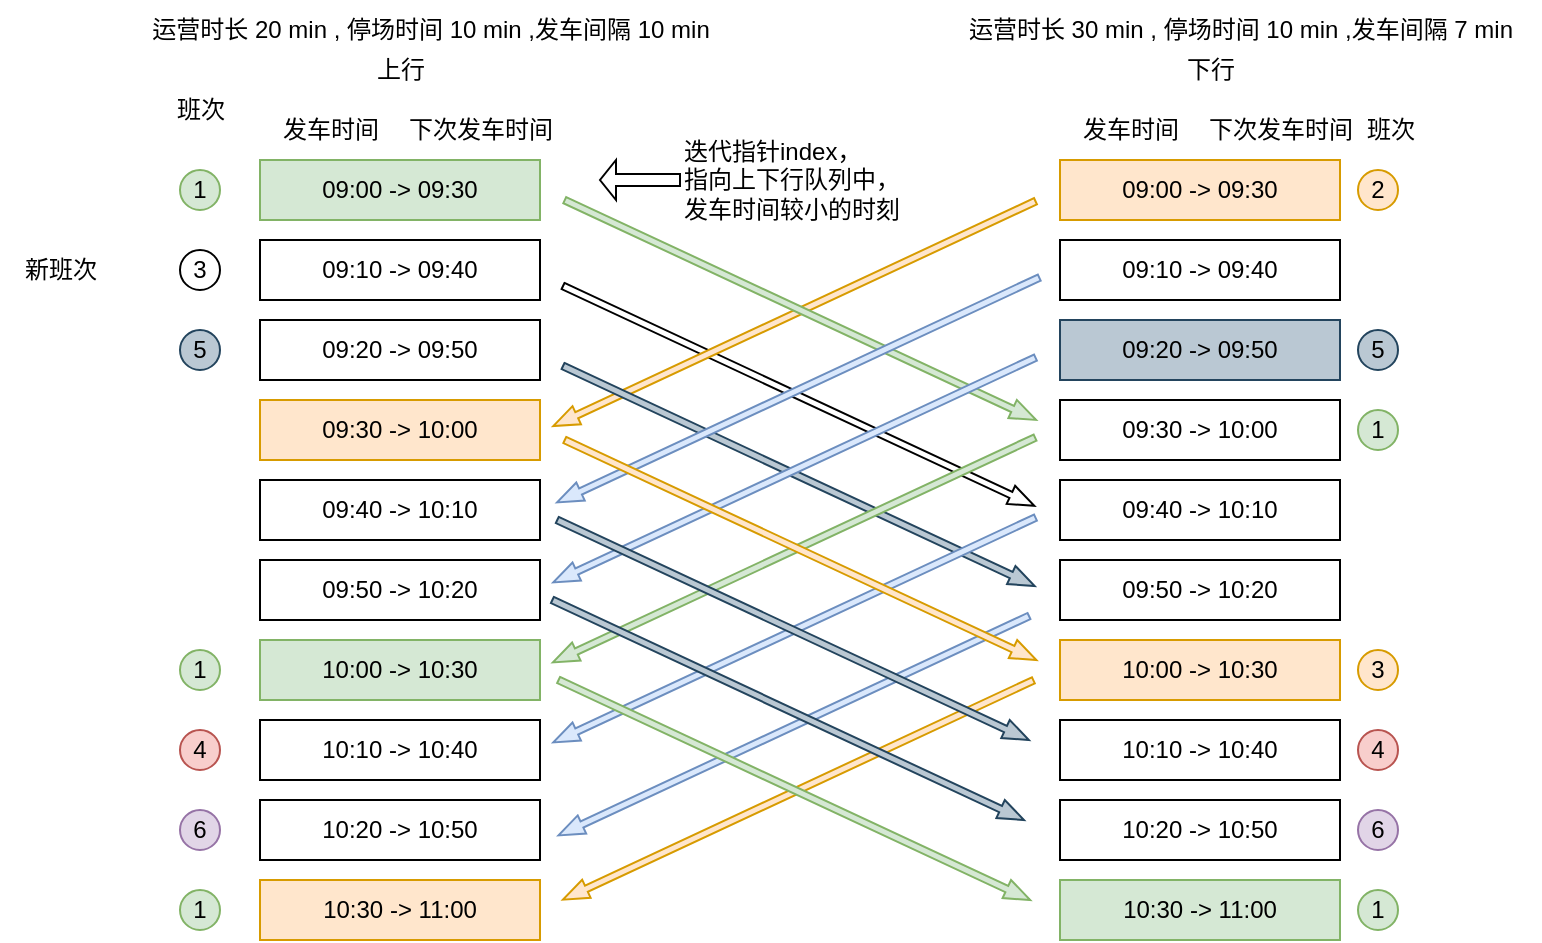 <mxfile version="21.0.6" type="github"><diagram name="第 1 页" id="WiTagBOTv5Obc7UUUAwQ"><mxGraphModel dx="1646" dy="455" grid="1" gridSize="10" guides="1" tooltips="1" connect="1" arrows="1" fold="1" page="1" pageScale="1" pageWidth="827" pageHeight="1169" math="0" shadow="0"><root><mxCell id="0"/><mxCell id="1" parent="0"/><mxCell id="cPGGd7SGVUYD-8CJLFrh-1" value="09:00 -&amp;gt; 09:30" style="rounded=0;whiteSpace=wrap;html=1;fillColor=#d5e8d4;strokeColor=#82b366;" parent="1" vertex="1"><mxGeometry x="120" y="80" width="140" height="30" as="geometry"/></mxCell><mxCell id="cPGGd7SGVUYD-8CJLFrh-14" value="09:10 -&amp;gt; 09:40" style="rounded=0;whiteSpace=wrap;html=1;" parent="1" vertex="1"><mxGeometry x="120" y="120" width="140" height="30" as="geometry"/></mxCell><mxCell id="cPGGd7SGVUYD-8CJLFrh-15" value="09:20 -&amp;gt; 09:50" style="rounded=0;whiteSpace=wrap;html=1;" parent="1" vertex="1"><mxGeometry x="120" y="160" width="140" height="30" as="geometry"/></mxCell><mxCell id="cPGGd7SGVUYD-8CJLFrh-16" value="09:30 -&amp;gt; 10:00" style="rounded=0;whiteSpace=wrap;html=1;fillColor=#ffe6cc;strokeColor=#d79b00;" parent="1" vertex="1"><mxGeometry x="120" y="200" width="140" height="30" as="geometry"/></mxCell><mxCell id="cPGGd7SGVUYD-8CJLFrh-17" value="09:40 -&amp;gt; 10:10" style="rounded=0;whiteSpace=wrap;html=1;" parent="1" vertex="1"><mxGeometry x="120" y="240" width="140" height="30" as="geometry"/></mxCell><mxCell id="cPGGd7SGVUYD-8CJLFrh-18" value="09:50 -&amp;gt; 10:20" style="rounded=0;whiteSpace=wrap;html=1;" parent="1" vertex="1"><mxGeometry x="120" y="280" width="140" height="30" as="geometry"/></mxCell><mxCell id="cPGGd7SGVUYD-8CJLFrh-19" value="10:00 -&amp;gt; 10:30" style="rounded=0;whiteSpace=wrap;html=1;fillColor=#d5e8d4;strokeColor=#82b366;" parent="1" vertex="1"><mxGeometry x="120" y="320" width="140" height="30" as="geometry"/></mxCell><mxCell id="cPGGd7SGVUYD-8CJLFrh-20" value="10:10 -&amp;gt; 10:40" style="rounded=0;whiteSpace=wrap;html=1;" parent="1" vertex="1"><mxGeometry x="120" y="360" width="140" height="30" as="geometry"/></mxCell><mxCell id="cPGGd7SGVUYD-8CJLFrh-21" value="运营时长 20 min , 停场时间 10 min ,发车间隔 10 min" style="text;html=1;align=center;verticalAlign=middle;resizable=0;points=[];autosize=1;strokeColor=none;fillColor=none;" parent="1" vertex="1"><mxGeometry x="55" width="300" height="30" as="geometry"/></mxCell><mxCell id="cPGGd7SGVUYD-8CJLFrh-22" value="上行" style="text;html=1;align=center;verticalAlign=middle;resizable=0;points=[];autosize=1;strokeColor=none;fillColor=none;" parent="1" vertex="1"><mxGeometry x="165" y="20" width="50" height="30" as="geometry"/></mxCell><mxCell id="cPGGd7SGVUYD-8CJLFrh-23" value="发车时间" style="text;html=1;align=center;verticalAlign=middle;resizable=0;points=[];autosize=1;strokeColor=none;fillColor=none;" parent="1" vertex="1"><mxGeometry x="120" y="50" width="70" height="30" as="geometry"/></mxCell><mxCell id="cPGGd7SGVUYD-8CJLFrh-24" value="下次发车时间" style="text;html=1;align=center;verticalAlign=middle;resizable=0;points=[];autosize=1;strokeColor=none;fillColor=none;" parent="1" vertex="1"><mxGeometry x="180" y="50" width="100" height="30" as="geometry"/></mxCell><mxCell id="cPGGd7SGVUYD-8CJLFrh-53" value="" style="html=1;shadow=0;dashed=0;align=center;verticalAlign=middle;shape=mxgraph.arrows2.arrow;dy=0.66;dx=12.92;notch=0;rotation=25;" parent="1" vertex="1"><mxGeometry x="259.34" y="192.96" width="260" height="10" as="geometry"/></mxCell><mxCell id="cPGGd7SGVUYD-8CJLFrh-62" value="新班次" style="text;html=1;align=center;verticalAlign=middle;resizable=0;points=[];autosize=1;strokeColor=none;fillColor=none;fontColor=#000000;" parent="1" vertex="1"><mxGeometry x="-10" y="120" width="60" height="30" as="geometry"/></mxCell><mxCell id="0OCsSbj0izXZ-WNtlttm-5" value="10:20 -&amp;gt; 10:50" style="rounded=0;whiteSpace=wrap;html=1;" parent="1" vertex="1"><mxGeometry x="120" y="400" width="140" height="30" as="geometry"/></mxCell><mxCell id="0OCsSbj0izXZ-WNtlttm-6" value="10:30 -&amp;gt; 11:00" style="rounded=0;whiteSpace=wrap;html=1;fillColor=#ffe6cc;strokeColor=#d79b00;" parent="1" vertex="1"><mxGeometry x="120" y="440" width="140" height="30" as="geometry"/></mxCell><mxCell id="0OCsSbj0izXZ-WNtlttm-12" value="运营时长 30 min , 停场时间 10 min ,发车间隔 7 min" style="text;html=1;align=center;verticalAlign=middle;resizable=0;points=[];autosize=1;strokeColor=none;fillColor=none;" parent="1" vertex="1"><mxGeometry x="460" width="300" height="30" as="geometry"/></mxCell><mxCell id="0OCsSbj0izXZ-WNtlttm-26" value="" style="html=1;shadow=0;dashed=0;align=center;verticalAlign=middle;shape=mxgraph.arrows2.arrow;dy=0.66;dx=12.92;notch=0;rotation=-205;fillColor=#ffe6cc;strokeColor=#d79b00;" parent="1" vertex="1"><mxGeometry x="254.2" y="151.85" width="266" height="10" as="geometry"/></mxCell><mxCell id="0OCsSbj0izXZ-WNtlttm-27" value="" style="html=1;shadow=0;dashed=0;align=center;verticalAlign=middle;shape=mxgraph.arrows2.arrow;dy=0.66;dx=12.92;notch=0;rotation=25;fillColor=#d5e8d4;strokeColor=#82b366;" parent="1" vertex="1"><mxGeometry x="260.2" y="150" width="260" height="10" as="geometry"/></mxCell><mxCell id="0OCsSbj0izXZ-WNtlttm-29" value="1" style="ellipse;whiteSpace=wrap;html=1;aspect=fixed;fillColor=#d5e8d4;strokeColor=#82b366;" parent="1" vertex="1"><mxGeometry x="80" y="85" width="20" height="20" as="geometry"/></mxCell><mxCell id="0OCsSbj0izXZ-WNtlttm-30" value="3" style="ellipse;whiteSpace=wrap;html=1;aspect=fixed;" parent="1" vertex="1"><mxGeometry x="80" y="125" width="20" height="20" as="geometry"/></mxCell><mxCell id="0OCsSbj0izXZ-WNtlttm-37" value="1" style="ellipse;whiteSpace=wrap;html=1;aspect=fixed;fillColor=#d5e8d4;strokeColor=#82b366;" parent="1" vertex="1"><mxGeometry x="80" y="325" width="20" height="20" as="geometry"/></mxCell><mxCell id="0OCsSbj0izXZ-WNtlttm-38" value="4" style="ellipse;whiteSpace=wrap;html=1;aspect=fixed;fillColor=#f8cecc;strokeColor=#b85450;" parent="1" vertex="1"><mxGeometry x="80" y="365" width="20" height="20" as="geometry"/></mxCell><mxCell id="0OCsSbj0izXZ-WNtlttm-40" value="1" style="ellipse;whiteSpace=wrap;html=1;aspect=fixed;fillColor=#d5e8d4;strokeColor=#82b366;" parent="1" vertex="1"><mxGeometry x="80" y="445" width="20" height="20" as="geometry"/></mxCell><mxCell id="0OCsSbj0izXZ-WNtlttm-41" value="" style="shape=singleArrow;whiteSpace=wrap;html=1;rotation=-180;" parent="1" vertex="1"><mxGeometry x="290" y="80" width="40" height="20" as="geometry"/></mxCell><mxCell id="0OCsSbj0izXZ-WNtlttm-42" value="迭代指针index，&lt;br&gt;指向上下行队列中，&lt;br&gt;发车时间较小的时刻" style="text;html=1;align=left;verticalAlign=middle;resizable=0;points=[];autosize=1;strokeColor=none;fillColor=none;" parent="1" vertex="1"><mxGeometry x="330" y="60" width="130" height="60" as="geometry"/></mxCell><mxCell id="0OCsSbj0izXZ-WNtlttm-45" value="5" style="ellipse;whiteSpace=wrap;html=1;aspect=fixed;fillColor=#bac8d3;strokeColor=#23445d;" parent="1" vertex="1"><mxGeometry x="80" y="165" width="20" height="20" as="geometry"/></mxCell><mxCell id="0OCsSbj0izXZ-WNtlttm-47" value="6" style="ellipse;whiteSpace=wrap;html=1;aspect=fixed;fillColor=#e1d5e7;strokeColor=#9673a6;" parent="1" vertex="1"><mxGeometry x="80" y="405" width="20" height="20" as="geometry"/></mxCell><mxCell id="0OCsSbj0izXZ-WNtlttm-48" value="班次" style="text;html=1;align=center;verticalAlign=middle;resizable=0;points=[];autosize=1;strokeColor=none;fillColor=none;" parent="1" vertex="1"><mxGeometry x="65" y="40" width="50" height="30" as="geometry"/></mxCell><mxCell id="0OCsSbj0izXZ-WNtlttm-51" value="" style="html=1;shadow=0;dashed=0;align=center;verticalAlign=middle;shape=mxgraph.arrows2.arrow;dy=0.66;dx=12.92;notch=0;rotation=25;fillColor=#bac8d3;strokeColor=#23445d;" parent="1" vertex="1"><mxGeometry x="259.33" y="233" width="260.19" height="10" as="geometry"/></mxCell><mxCell id="kCvQ4fmgIMMC7hbJdR_D-9" value="下行" style="text;html=1;align=center;verticalAlign=middle;resizable=0;points=[];autosize=1;strokeColor=none;fillColor=none;" vertex="1" parent="1"><mxGeometry x="570" y="20" width="50" height="30" as="geometry"/></mxCell><mxCell id="kCvQ4fmgIMMC7hbJdR_D-10" value="发车时间" style="text;html=1;align=center;verticalAlign=middle;resizable=0;points=[];autosize=1;strokeColor=none;fillColor=none;" vertex="1" parent="1"><mxGeometry x="520" y="50" width="70" height="30" as="geometry"/></mxCell><mxCell id="kCvQ4fmgIMMC7hbJdR_D-13" value="1" style="ellipse;whiteSpace=wrap;html=1;aspect=fixed;fillColor=#d5e8d4;strokeColor=#82b366;" vertex="1" parent="1"><mxGeometry x="669" y="205" width="20" height="20" as="geometry"/></mxCell><mxCell id="kCvQ4fmgIMMC7hbJdR_D-14" value="2" style="ellipse;whiteSpace=wrap;html=1;aspect=fixed;fillColor=#ffe6cc;strokeColor=#d79b00;" vertex="1" parent="1"><mxGeometry x="669" y="85" width="20" height="20" as="geometry"/></mxCell><mxCell id="kCvQ4fmgIMMC7hbJdR_D-15" value="3" style="ellipse;whiteSpace=wrap;html=1;aspect=fixed;fillColor=#ffe6cc;strokeColor=#d79b00;" vertex="1" parent="1"><mxGeometry x="669" y="325" width="20" height="20" as="geometry"/></mxCell><mxCell id="kCvQ4fmgIMMC7hbJdR_D-16" value="4" style="ellipse;whiteSpace=wrap;html=1;aspect=fixed;fillColor=#f8cecc;strokeColor=#b85450;" vertex="1" parent="1"><mxGeometry x="669" y="365" width="20" height="20" as="geometry"/></mxCell><mxCell id="kCvQ4fmgIMMC7hbJdR_D-17" value="1" style="ellipse;whiteSpace=wrap;html=1;aspect=fixed;fillColor=#d5e8d4;strokeColor=#82b366;" vertex="1" parent="1"><mxGeometry x="669" y="445" width="20" height="20" as="geometry"/></mxCell><mxCell id="kCvQ4fmgIMMC7hbJdR_D-18" value="5" style="ellipse;whiteSpace=wrap;html=1;aspect=fixed;fillColor=#bac8d3;strokeColor=#23445d;" vertex="1" parent="1"><mxGeometry x="669" y="165" width="20" height="20" as="geometry"/></mxCell><mxCell id="kCvQ4fmgIMMC7hbJdR_D-19" value="6" style="ellipse;whiteSpace=wrap;html=1;aspect=fixed;fillColor=#e1d5e7;strokeColor=#9673a6;" vertex="1" parent="1"><mxGeometry x="669" y="405" width="20" height="20" as="geometry"/></mxCell><mxCell id="kCvQ4fmgIMMC7hbJdR_D-20" value="班次" style="text;html=1;align=center;verticalAlign=middle;resizable=0;points=[];autosize=1;strokeColor=none;fillColor=none;" vertex="1" parent="1"><mxGeometry x="660" y="50" width="50" height="30" as="geometry"/></mxCell><mxCell id="kCvQ4fmgIMMC7hbJdR_D-21" value="下次发车时间" style="text;html=1;align=center;verticalAlign=middle;resizable=0;points=[];autosize=1;strokeColor=none;fillColor=none;" vertex="1" parent="1"><mxGeometry x="580" y="50" width="100" height="30" as="geometry"/></mxCell><mxCell id="kCvQ4fmgIMMC7hbJdR_D-24" value="09:00 -&amp;gt; 09:30" style="rounded=0;whiteSpace=wrap;html=1;fillColor=#ffe6cc;strokeColor=#d79b00;" vertex="1" parent="1"><mxGeometry x="520" y="80" width="140" height="30" as="geometry"/></mxCell><mxCell id="kCvQ4fmgIMMC7hbJdR_D-25" value="09:10 -&amp;gt; 09:40" style="rounded=0;whiteSpace=wrap;html=1;" vertex="1" parent="1"><mxGeometry x="520" y="120" width="140" height="30" as="geometry"/></mxCell><mxCell id="kCvQ4fmgIMMC7hbJdR_D-26" value="09:20 -&amp;gt; 09:50" style="rounded=0;whiteSpace=wrap;html=1;fillColor=#bac8d3;strokeColor=#23445d;" vertex="1" parent="1"><mxGeometry x="520" y="160" width="140" height="30" as="geometry"/></mxCell><mxCell id="kCvQ4fmgIMMC7hbJdR_D-27" value="09:30 -&amp;gt; 10:00" style="rounded=0;whiteSpace=wrap;html=1;" vertex="1" parent="1"><mxGeometry x="520" y="200" width="140" height="30" as="geometry"/></mxCell><mxCell id="kCvQ4fmgIMMC7hbJdR_D-28" value="09:40 -&amp;gt; 10:10" style="rounded=0;whiteSpace=wrap;html=1;" vertex="1" parent="1"><mxGeometry x="520" y="240" width="140" height="30" as="geometry"/></mxCell><mxCell id="kCvQ4fmgIMMC7hbJdR_D-29" value="09:50 -&amp;gt; 10:20" style="rounded=0;whiteSpace=wrap;html=1;" vertex="1" parent="1"><mxGeometry x="520" y="280" width="140" height="30" as="geometry"/></mxCell><mxCell id="kCvQ4fmgIMMC7hbJdR_D-30" value="10:00 -&amp;gt; 10:30" style="rounded=0;whiteSpace=wrap;html=1;fillColor=#ffe6cc;strokeColor=#d79b00;" vertex="1" parent="1"><mxGeometry x="520" y="320" width="140" height="30" as="geometry"/></mxCell><mxCell id="kCvQ4fmgIMMC7hbJdR_D-31" value="10:10 -&amp;gt; 10:40" style="rounded=0;whiteSpace=wrap;html=1;" vertex="1" parent="1"><mxGeometry x="520" y="360" width="140" height="30" as="geometry"/></mxCell><mxCell id="kCvQ4fmgIMMC7hbJdR_D-32" value="10:20 -&amp;gt; 10:50" style="rounded=0;whiteSpace=wrap;html=1;" vertex="1" parent="1"><mxGeometry x="520" y="400" width="140" height="30" as="geometry"/></mxCell><mxCell id="kCvQ4fmgIMMC7hbJdR_D-33" value="10:30 -&amp;gt; 11:00" style="rounded=0;whiteSpace=wrap;html=1;fillColor=#d5e8d4;strokeColor=#82b366;" vertex="1" parent="1"><mxGeometry x="520" y="440" width="140" height="30" as="geometry"/></mxCell><mxCell id="kCvQ4fmgIMMC7hbJdR_D-35" value="" style="html=1;shadow=0;dashed=0;align=center;verticalAlign=middle;shape=mxgraph.arrows2.arrow;dy=0.66;dx=12.92;notch=0;rotation=-205;fillColor=#dae8fc;strokeColor=#6c8ebf;" vertex="1" parent="1"><mxGeometry x="254.2" y="310" width="266" height="10" as="geometry"/></mxCell><mxCell id="kCvQ4fmgIMMC7hbJdR_D-36" value="" style="html=1;shadow=0;dashed=0;align=center;verticalAlign=middle;shape=mxgraph.arrows2.arrow;dy=0.66;dx=12.92;notch=0;rotation=-205;fillColor=#dae8fc;strokeColor=#6c8ebf;" vertex="1" parent="1"><mxGeometry x="254.2" y="230" width="266" height="10" as="geometry"/></mxCell><mxCell id="kCvQ4fmgIMMC7hbJdR_D-37" value="" style="html=1;shadow=0;dashed=0;align=center;verticalAlign=middle;shape=mxgraph.arrows2.arrow;dy=0.66;dx=12.92;notch=0;rotation=-205;fillColor=#d5e8d4;strokeColor=#82b366;" vertex="1" parent="1"><mxGeometry x="254" y="270" width="266" height="10" as="geometry"/></mxCell><mxCell id="kCvQ4fmgIMMC7hbJdR_D-38" value="" style="html=1;shadow=0;dashed=0;align=center;verticalAlign=middle;shape=mxgraph.arrows2.arrow;dy=0.66;dx=12.92;notch=0;rotation=-205;fillColor=#dae8fc;strokeColor=#6c8ebf;" vertex="1" parent="1"><mxGeometry x="256.09" y="190" width="266" height="10" as="geometry"/></mxCell><mxCell id="kCvQ4fmgIMMC7hbJdR_D-39" value="" style="html=1;shadow=0;dashed=0;align=center;verticalAlign=middle;shape=mxgraph.arrows2.arrow;dy=0.66;dx=12.92;notch=0;rotation=-205;fillColor=#dae8fc;strokeColor=#6c8ebf;" vertex="1" parent="1"><mxGeometry x="257.11" y="357.86" width="259.53" height="10" as="geometry"/></mxCell><mxCell id="kCvQ4fmgIMMC7hbJdR_D-44" value="" style="html=1;shadow=0;dashed=0;align=center;verticalAlign=middle;shape=mxgraph.arrows2.arrow;dy=0.66;dx=12.92;notch=0;rotation=-205;fillColor=#ffe6cc;strokeColor=#d79b00;" vertex="1" parent="1"><mxGeometry x="259.33" y="390" width="259.53" height="10" as="geometry"/></mxCell><mxCell id="kCvQ4fmgIMMC7hbJdR_D-45" value="" style="html=1;shadow=0;dashed=0;align=center;verticalAlign=middle;shape=mxgraph.arrows2.arrow;dy=0.66;dx=12.92;notch=0;rotation=25;fillColor=#bac8d3;strokeColor=#23445d;" vertex="1" parent="1"><mxGeometry x="256.45" y="310" width="260.19" height="10" as="geometry"/></mxCell><mxCell id="kCvQ4fmgIMMC7hbJdR_D-46" value="" style="html=1;shadow=0;dashed=0;align=center;verticalAlign=middle;shape=mxgraph.arrows2.arrow;dy=0.66;dx=12.92;notch=0;rotation=25;fillColor=#bac8d3;strokeColor=#23445d;" vertex="1" parent="1"><mxGeometry x="254" y="350" width="260.19" height="10" as="geometry"/></mxCell><mxCell id="kCvQ4fmgIMMC7hbJdR_D-47" value="" style="html=1;shadow=0;dashed=0;align=center;verticalAlign=middle;shape=mxgraph.arrows2.arrow;dy=0.66;dx=12.92;notch=0;rotation=25;fillColor=#d5e8d4;strokeColor=#82b366;" vertex="1" parent="1"><mxGeometry x="257.11" y="390" width="260.19" height="10" as="geometry"/></mxCell><mxCell id="kCvQ4fmgIMMC7hbJdR_D-48" value="" style="html=1;shadow=0;dashed=0;align=center;verticalAlign=middle;shape=mxgraph.arrows2.arrow;dy=0.66;dx=12.92;notch=0;rotation=25;fillColor=#ffe6cc;strokeColor=#d79b00;" vertex="1" parent="1"><mxGeometry x="260.2" y="270" width="260.19" height="10" as="geometry"/></mxCell></root></mxGraphModel></diagram></mxfile>